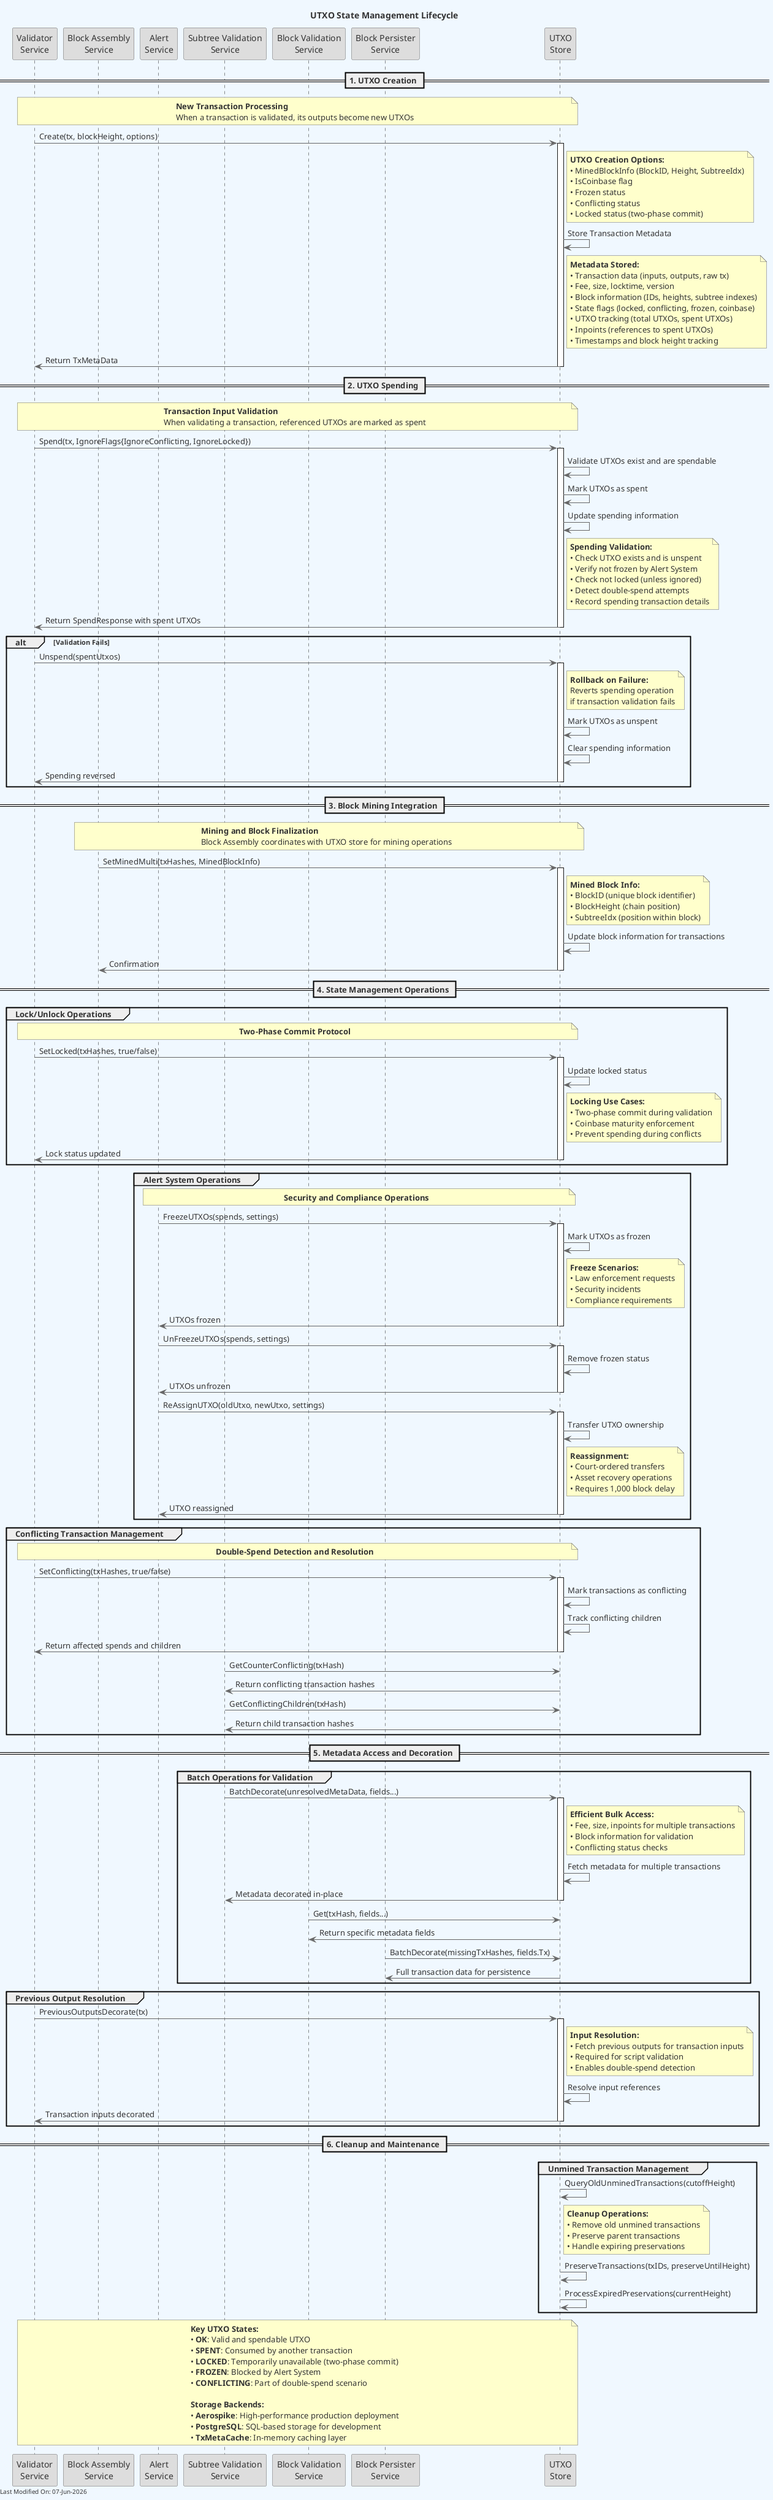 @startuml
skinparam backgroundColor #F0F8FF
skinparam defaultFontColor #333333
skinparam arrowColor #666666

' Define borders for all elements
skinparam entity {
  BorderColor #666666
  BackgroundColor #DDDDDD
}

skinparam control {
  BorderColor #666666
  BackgroundColor #DDDDDD
}

skinparam participant {
  BorderColor #666666
  BackgroundColor #DDDDDD
}

skinparam note {
  BorderColor #666666
  BackgroundColor #FFFFCC
}

title UTXO State Management Lifecycle

participant "Validator\nService" as Val
participant "Block Assembly\nService" as BA
participant "Alert\nService" as Alert
participant "Subtree Validation\nService" as SubVal
participant "Block Validation\nService" as BV
participant "Block Persister\nService" as BP
participant "UTXO\nStore" as UTXO

== 1. UTXO Creation ==
note over Val, UTXO
  **New Transaction Processing**
  When a transaction is validated, its outputs become new UTXOs
end note

Val -> UTXO : Create(tx, blockHeight, options)
activate UTXO
note right of UTXO
  **UTXO Creation Options:**
  • MinedBlockInfo (BlockID, Height, SubtreeIdx)
  • IsCoinbase flag
  • Frozen status
  • Conflicting status
  • Locked status (two-phase commit)
end note

UTXO -> UTXO : Store Transaction Metadata
note right of UTXO
  **Metadata Stored:**
  • Transaction data (inputs, outputs, raw tx)
  • Fee, size, locktime, version
  • Block information (IDs, heights, subtree indexes)
  • State flags (locked, conflicting, frozen, coinbase)
  • UTXO tracking (total UTXOs, spent UTXOs)
  • Inpoints (references to spent UTXOs)
  • Timestamps and block height tracking
end note

UTXO -> Val : Return TxMetaData
deactivate UTXO

== 2. UTXO Spending ==
note over Val, UTXO
  **Transaction Input Validation**
  When validating a transaction, referenced UTXOs are marked as spent
end note

Val -> UTXO : Spend(tx, IgnoreFlags{IgnoreConflicting, IgnoreLocked})
activate UTXO
UTXO -> UTXO : Validate UTXOs exist and are spendable
UTXO -> UTXO : Mark UTXOs as spent
UTXO -> UTXO : Update spending information
note right of UTXO
  **Spending Validation:**
  • Check UTXO exists and is unspent
  • Verify not frozen by Alert System
  • Check not locked (unless ignored)
  • Detect double-spend attempts
  • Record spending transaction details
end note
UTXO -> Val : Return SpendResponse with spent UTXOs
deactivate UTXO

alt Validation Fails
  Val -> UTXO : Unspend(spentUtxos)
  activate UTXO
  note right of UTXO
    **Rollback on Failure:**
    Reverts spending operation
    if transaction validation fails
  end note
  UTXO -> UTXO : Mark UTXOs as unspent
  UTXO -> UTXO : Clear spending information
  UTXO -> Val : Spending reversed
  deactivate UTXO
end

== 3. Block Mining Integration ==
note over BA, UTXO
  **Mining and Block Finalization**
  Block Assembly coordinates with UTXO store for mining operations
end note

BA -> UTXO : SetMinedMulti(txHashes, MinedBlockInfo)
activate UTXO
note right of UTXO
  **Mined Block Info:**
  • BlockID (unique block identifier)
  • BlockHeight (chain position)
  • SubtreeIdx (position within block)
end note
UTXO -> UTXO : Update block information for transactions
UTXO -> BA : Confirmation
deactivate UTXO

== 4. State Management Operations ==
group Lock/Unlock Operations
  note over Val, UTXO : **Two-Phase Commit Protocol**
  Val -> UTXO : SetLocked(txHashes, true/false)
  activate UTXO
  UTXO -> UTXO : Update locked status
  note right of UTXO
    **Locking Use Cases:**
    • Two-phase commit during validation
    • Coinbase maturity enforcement
    • Prevent spending during conflicts
  end note
  UTXO -> Val : Lock status updated
  deactivate UTXO
end

group Alert System Operations
  note over Alert, UTXO : **Security and Compliance Operations**

  Alert -> UTXO : FreezeUTXOs(spends, settings)
  activate UTXO
  UTXO -> UTXO : Mark UTXOs as frozen
  note right of UTXO
    **Freeze Scenarios:**
    • Law enforcement requests
    • Security incidents
    • Compliance requirements
  end note
  UTXO -> Alert : UTXOs frozen
  deactivate UTXO

  Alert -> UTXO : UnFreezeUTXOs(spends, settings)
  activate UTXO
  UTXO -> UTXO : Remove frozen status
  UTXO -> Alert : UTXOs unfrozen
  deactivate UTXO

  Alert -> UTXO : ReAssignUTXO(oldUtxo, newUtxo, settings)
  activate UTXO
  UTXO -> UTXO : Transfer UTXO ownership
  note right of UTXO
    **Reassignment:**
    • Court-ordered transfers
    • Asset recovery operations
    • Requires 1,000 block delay
  end note
  UTXO -> Alert : UTXO reassigned
  deactivate UTXO
end

group Conflicting Transaction Management
  note over Val, UTXO : **Double-Spend Detection and Resolution**

  Val -> UTXO : SetConflicting(txHashes, true/false)
  activate UTXO
  UTXO -> UTXO : Mark transactions as conflicting
  UTXO -> UTXO : Track conflicting children
  UTXO -> Val : Return affected spends and children
  deactivate UTXO

  SubVal -> UTXO : GetCounterConflicting(txHash)
  UTXO -> SubVal : Return conflicting transaction hashes

  SubVal -> UTXO : GetConflictingChildren(txHash)
  UTXO -> SubVal : Return child transaction hashes
end

== 5. Metadata Access and Decoration ==
group Batch Operations for Validation
  SubVal -> UTXO : BatchDecorate(unresolvedMetaData, fields...)
  activate UTXO
  note right of UTXO
    **Efficient Bulk Access:**
    • Fee, size, inpoints for multiple transactions
    • Block information for validation
    • Conflicting status checks
  end note
  UTXO -> UTXO : Fetch metadata for multiple transactions
  UTXO -> SubVal : Metadata decorated in-place
  deactivate UTXO

  BV -> UTXO : Get(txHash, fields...)
  UTXO -> BV : Return specific metadata fields

  BP -> UTXO : BatchDecorate(missingTxHashes, fields.Tx)
  UTXO -> BP : Full transaction data for persistence
end

group Previous Output Resolution
  Val -> UTXO : PreviousOutputsDecorate(tx)
  activate UTXO
  note right of UTXO
    **Input Resolution:**
    • Fetch previous outputs for transaction inputs
    • Required for script validation
    • Enables double-spend detection
  end note
  UTXO -> UTXO : Resolve input references
  UTXO -> Val : Transaction inputs decorated
  deactivate UTXO
end

== 6. Cleanup and Maintenance ==
group Unmined Transaction Management
  UTXO -> UTXO : QueryOldUnminedTransactions(cutoffHeight)
  note right of UTXO
    **Cleanup Operations:**
    • Remove old unmined transactions
    • Preserve parent transactions
    • Handle expiring preservations
  end note

  UTXO -> UTXO : PreserveTransactions(txIDs, preserveUntilHeight)
  UTXO -> UTXO : ProcessExpiredPreservations(currentHeight)
end

note across
  **Key UTXO States:**
  • **OK**: Valid and spendable UTXO
  • **SPENT**: Consumed by another transaction
  • **LOCKED**: Temporarily unavailable (two-phase commit)
  • **FROZEN**: Blocked by Alert System
  • **CONFLICTING**: Part of double-spend scenario

  **Storage Backends:**
  • **Aerospike**: High-performance production deployment
  • **PostgreSQL**: SQL-based storage for development
  • **TxMetaCache**: In-memory caching layer
end note

left footer Last Modified On: %date("dd-MMM-yyyy")

@enduml

